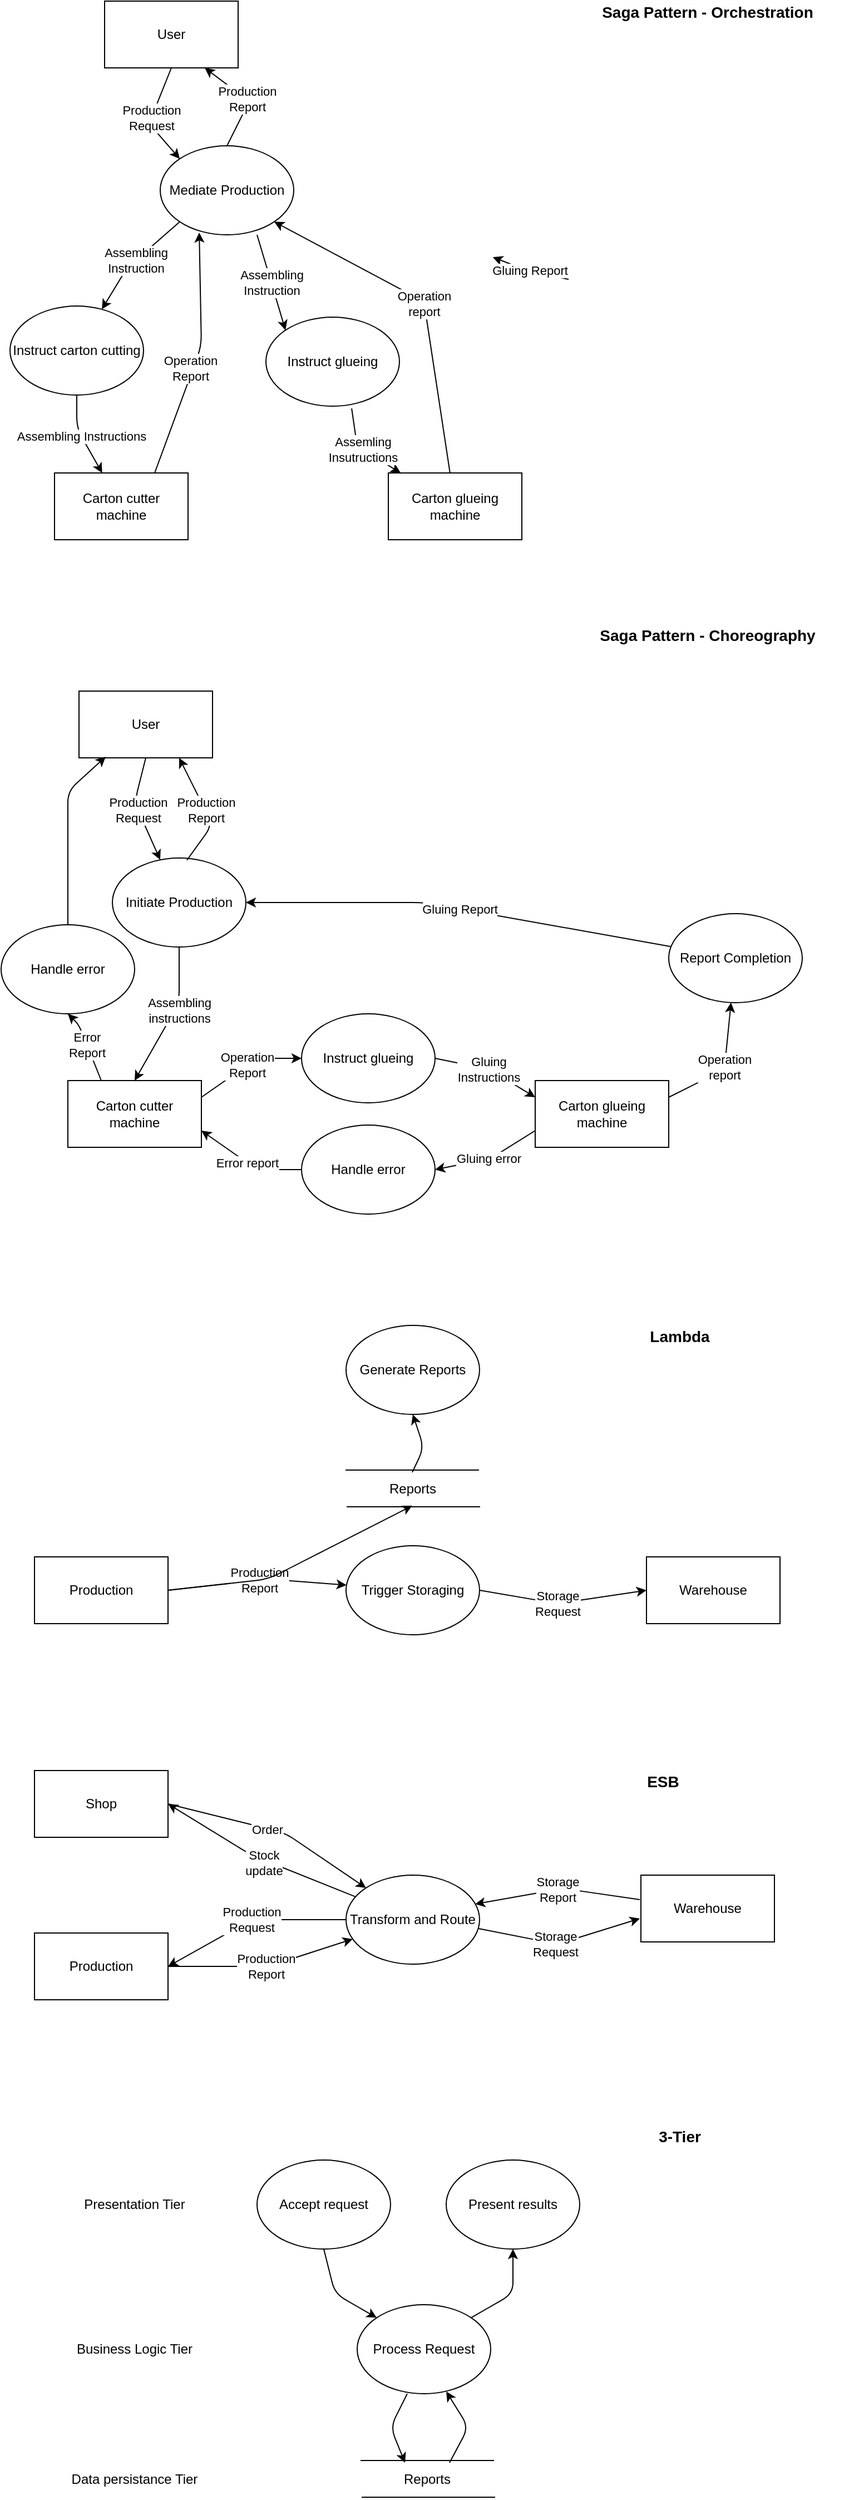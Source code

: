 <mxfile version="13.0.9" type="device"><diagram id="xONLU_mVPdhLbb5tN14y" name="Page-1"><mxGraphModel dx="1422" dy="713" grid="1" gridSize="10" guides="1" tooltips="1" connect="1" arrows="1" fold="1" page="1" pageScale="1" pageWidth="827" pageHeight="1169" math="0" shadow="0"><root><mxCell id="0"/><mxCell id="1" parent="0"/><mxCell id="xc-dXkd2hDHgftjmZG3K-1" value="Mediate Production" style="ellipse;whiteSpace=wrap;html=1;" vertex="1" parent="1"><mxGeometry x="173" y="170" width="120" height="80" as="geometry"/></mxCell><mxCell id="xc-dXkd2hDHgftjmZG3K-2" value="User" style="rounded=0;whiteSpace=wrap;html=1;" vertex="1" parent="1"><mxGeometry x="123" y="40" width="120" height="60" as="geometry"/></mxCell><mxCell id="xc-dXkd2hDHgftjmZG3K-12" value="Production &lt;br&gt;Request" style="endArrow=classic;html=1;exitX=0.5;exitY=1;exitDx=0;exitDy=0;entryX=0;entryY=0;entryDx=0;entryDy=0;" edge="1" parent="1" source="xc-dXkd2hDHgftjmZG3K-2" target="xc-dXkd2hDHgftjmZG3K-1"><mxGeometry width="50" height="50" relative="1" as="geometry"><mxPoint x="103" y="310" as="sourcePoint"/><mxPoint x="153" y="260" as="targetPoint"/><Array as="points"><mxPoint x="163" y="150"/></Array></mxGeometry></mxCell><mxCell id="xc-dXkd2hDHgftjmZG3K-14" value="Carton cutter machine" style="rounded=0;whiteSpace=wrap;html=1;" vertex="1" parent="1"><mxGeometry x="78" y="464" width="120" height="60" as="geometry"/></mxCell><mxCell id="xc-dXkd2hDHgftjmZG3K-15" value="Instruct carton cutting" style="ellipse;whiteSpace=wrap;html=1;" vertex="1" parent="1"><mxGeometry x="38" y="314" width="120" height="80" as="geometry"/></mxCell><mxCell id="xc-dXkd2hDHgftjmZG3K-16" value="Assembling&lt;br&gt;Instruction" style="endArrow=classic;html=1;exitX=0;exitY=1;exitDx=0;exitDy=0;" edge="1" parent="1" source="xc-dXkd2hDHgftjmZG3K-1" target="xc-dXkd2hDHgftjmZG3K-15"><mxGeometry width="50" height="50" relative="1" as="geometry"><mxPoint x="376" y="290" as="sourcePoint"/><mxPoint x="426" y="240" as="targetPoint"/><Array as="points"><mxPoint x="143" y="280"/></Array></mxGeometry></mxCell><mxCell id="xc-dXkd2hDHgftjmZG3K-17" value="Assembling Instructions" style="endArrow=classic;html=1;" edge="1" parent="1" source="xc-dXkd2hDHgftjmZG3K-15" target="xc-dXkd2hDHgftjmZG3K-14"><mxGeometry width="50" height="50" relative="1" as="geometry"><mxPoint x="278" y="514" as="sourcePoint"/><mxPoint x="328" y="464" as="targetPoint"/><Array as="points"><mxPoint x="98" y="424"/></Array></mxGeometry></mxCell><mxCell id="xc-dXkd2hDHgftjmZG3K-18" value="Instruct glueing" style="ellipse;whiteSpace=wrap;html=1;" vertex="1" parent="1"><mxGeometry x="268" y="324" width="120" height="80" as="geometry"/></mxCell><mxCell id="xc-dXkd2hDHgftjmZG3K-20" value="Assemling &lt;br&gt;Insutructions" style="endArrow=classic;html=1;exitX=0.642;exitY=1.025;exitDx=0;exitDy=0;exitPerimeter=0;" edge="1" parent="1" source="xc-dXkd2hDHgftjmZG3K-18" target="xc-dXkd2hDHgftjmZG3K-21"><mxGeometry width="50" height="50" relative="1" as="geometry"><mxPoint x="358" y="544" as="sourcePoint"/><mxPoint x="408" y="494" as="targetPoint"/><Array as="points"><mxPoint x="350" y="440"/></Array></mxGeometry></mxCell><mxCell id="xc-dXkd2hDHgftjmZG3K-21" value="Carton glueing machine" style="rounded=0;whiteSpace=wrap;html=1;" vertex="1" parent="1"><mxGeometry x="378" y="464" width="120" height="60" as="geometry"/></mxCell><mxCell id="xc-dXkd2hDHgftjmZG3K-27" value="Operation&lt;br&gt;report" style="endArrow=classic;html=1;entryX=1;entryY=1;entryDx=0;entryDy=0;" edge="1" parent="1" source="xc-dXkd2hDHgftjmZG3K-21" target="xc-dXkd2hDHgftjmZG3K-1"><mxGeometry width="50" height="50" relative="1" as="geometry"><mxPoint x="470" y="450" as="sourcePoint"/><mxPoint x="528.64" y="397.38" as="targetPoint"/><Array as="points"><mxPoint x="410" y="310"/></Array></mxGeometry></mxCell><mxCell id="xc-dXkd2hDHgftjmZG3K-28" value="Assembling&lt;br&gt;Instruction" style="endArrow=classic;html=1;exitX=0.725;exitY=1;exitDx=0;exitDy=0;exitPerimeter=0;entryX=0;entryY=0;entryDx=0;entryDy=0;" edge="1" parent="1" source="xc-dXkd2hDHgftjmZG3K-1" target="xc-dXkd2hDHgftjmZG3K-18"><mxGeometry width="50" height="50" relative="1" as="geometry"><mxPoint x="266" y="450" as="sourcePoint"/><mxPoint x="310" y="340" as="targetPoint"/><Array as="points"/></mxGeometry></mxCell><mxCell id="xc-dXkd2hDHgftjmZG3K-29" value="Gluing Report" style="endArrow=classic;html=1;" edge="1" parent="1" source="xc-dXkd2hDHgftjmZG3K-22"><mxGeometry width="50" height="50" relative="1" as="geometry"><mxPoint x="540" y="290" as="sourcePoint"/><mxPoint x="471.874" y="270.101" as="targetPoint"/><Array as="points"><mxPoint x="500" y="281"/></Array></mxGeometry></mxCell><mxCell id="xc-dXkd2hDHgftjmZG3K-33" value="Initiate Production" style="ellipse;whiteSpace=wrap;html=1;" vertex="1" parent="1"><mxGeometry x="130" y="810" width="120" height="80" as="geometry"/></mxCell><mxCell id="xc-dXkd2hDHgftjmZG3K-34" value="User" style="rounded=0;whiteSpace=wrap;html=1;" vertex="1" parent="1"><mxGeometry x="100" y="660" width="120" height="60" as="geometry"/></mxCell><mxCell id="xc-dXkd2hDHgftjmZG3K-37" value="Production &lt;br&gt;Request" style="endArrow=classic;html=1;exitX=0.5;exitY=1;exitDx=0;exitDy=0;" edge="1" parent="1" source="xc-dXkd2hDHgftjmZG3K-34" target="xc-dXkd2hDHgftjmZG3K-33"><mxGeometry width="50" height="50" relative="1" as="geometry"><mxPoint x="70" y="910" as="sourcePoint"/><mxPoint x="120" y="860" as="targetPoint"/><Array as="points"><mxPoint x="150" y="760"/></Array></mxGeometry></mxCell><mxCell id="xc-dXkd2hDHgftjmZG3K-38" value="Carton cutter machine" style="rounded=0;whiteSpace=wrap;html=1;" vertex="1" parent="1"><mxGeometry x="90" y="1010" width="120" height="60" as="geometry"/></mxCell><mxCell id="xc-dXkd2hDHgftjmZG3K-40" value="Assembling &lt;br&gt;instructions" style="endArrow=classic;html=1;exitX=0.5;exitY=1;exitDx=0;exitDy=0;entryX=0.5;entryY=0;entryDx=0;entryDy=0;" edge="1" parent="1" source="xc-dXkd2hDHgftjmZG3K-33" target="xc-dXkd2hDHgftjmZG3K-38"><mxGeometry x="-0.263" y="-10" width="50" height="50" relative="1" as="geometry"><mxPoint x="340" y="890" as="sourcePoint"/><mxPoint x="141.026" y="922.053" as="targetPoint"/><Array as="points"><mxPoint x="190" y="940"/></Array><mxPoint x="10" y="9" as="offset"/></mxGeometry></mxCell><mxCell id="xc-dXkd2hDHgftjmZG3K-42" value="Instruct glueing" style="ellipse;whiteSpace=wrap;html=1;" vertex="1" parent="1"><mxGeometry x="300" y="950" width="120" height="80" as="geometry"/></mxCell><mxCell id="xc-dXkd2hDHgftjmZG3K-43" value="Gluing &lt;br&gt;Instructions" style="endArrow=classic;html=1;exitX=1;exitY=0.5;exitDx=0;exitDy=0;entryX=0;entryY=0.25;entryDx=0;entryDy=0;" edge="1" parent="1" source="xc-dXkd2hDHgftjmZG3K-42" target="xc-dXkd2hDHgftjmZG3K-44"><mxGeometry width="50" height="50" relative="1" as="geometry"><mxPoint x="430" y="1140" as="sourcePoint"/><mxPoint x="519" y="1090" as="targetPoint"/><Array as="points"><mxPoint x="469" y="1000"/></Array></mxGeometry></mxCell><mxCell id="xc-dXkd2hDHgftjmZG3K-44" value="Carton glueing machine" style="rounded=0;whiteSpace=wrap;html=1;" vertex="1" parent="1"><mxGeometry x="510" y="1010" width="120" height="60" as="geometry"/></mxCell><mxCell id="xc-dXkd2hDHgftjmZG3K-45" value="Report Completion" style="ellipse;whiteSpace=wrap;html=1;" vertex="1" parent="1"><mxGeometry x="630" y="860" width="120" height="80" as="geometry"/></mxCell><mxCell id="xc-dXkd2hDHgftjmZG3K-48" value="Handle error" style="ellipse;whiteSpace=wrap;html=1;" vertex="1" parent="1"><mxGeometry x="30" y="870" width="120" height="80" as="geometry"/></mxCell><mxCell id="xc-dXkd2hDHgftjmZG3K-50" value="Operation&lt;br&gt;report" style="endArrow=classic;html=1;exitX=1;exitY=0.25;exitDx=0;exitDy=0;" edge="1" parent="1" source="xc-dXkd2hDHgftjmZG3K-44" target="xc-dXkd2hDHgftjmZG3K-45"><mxGeometry width="50" height="50" relative="1" as="geometry"><mxPoint x="710" y="1070" as="sourcePoint"/><mxPoint x="619" y="1000" as="targetPoint"/><Array as="points"><mxPoint x="680" y="1000"/></Array></mxGeometry></mxCell><mxCell id="xc-dXkd2hDHgftjmZG3K-51" value="Error&lt;br&gt;Report" style="endArrow=classic;html=1;exitX=0.25;exitY=0;exitDx=0;exitDy=0;entryX=0.5;entryY=1;entryDx=0;entryDy=0;" edge="1" parent="1" source="xc-dXkd2hDHgftjmZG3K-38" target="xc-dXkd2hDHgftjmZG3K-48"><mxGeometry width="50" height="50" relative="1" as="geometry"><mxPoint x="220" y="911.72" as="sourcePoint"/><mxPoint x="192.426" y="850.004" as="targetPoint"/><Array as="points"><mxPoint x="100" y="960"/></Array></mxGeometry></mxCell><mxCell id="xc-dXkd2hDHgftjmZG3K-52" value="Gluing Report" style="endArrow=classic;html=1;entryX=1;entryY=0.5;entryDx=0;entryDy=0;" edge="1" parent="1" source="xc-dXkd2hDHgftjmZG3K-45" target="xc-dXkd2hDHgftjmZG3K-33"><mxGeometry width="50" height="50" relative="1" as="geometry"><mxPoint x="639" y="890" as="sourcePoint"/><mxPoint x="350" y="881" as="targetPoint"/><Array as="points"><mxPoint x="410" y="850"/></Array></mxGeometry></mxCell><mxCell id="xc-dXkd2hDHgftjmZG3K-55" value="Operation&lt;br&gt;Report" style="endArrow=classic;html=1;entryX=0.292;entryY=0.975;entryDx=0;entryDy=0;exitX=0.75;exitY=0;exitDx=0;exitDy=0;entryPerimeter=0;" edge="1" parent="1" source="xc-dXkd2hDHgftjmZG3K-14" target="xc-dXkd2hDHgftjmZG3K-1"><mxGeometry x="-0.112" y="2" width="50" height="50" relative="1" as="geometry"><mxPoint x="270" y="590" as="sourcePoint"/><mxPoint x="320" y="540" as="targetPoint"/><Array as="points"><mxPoint x="210" y="350"/></Array><mxPoint as="offset"/></mxGeometry></mxCell><mxCell id="xc-dXkd2hDHgftjmZG3K-56" value="&lt;b&gt;&lt;font style=&quot;font-size: 14px&quot;&gt;Saga Pattern - Orchestration&lt;/font&gt;&lt;/b&gt;" style="text;html=1;strokeColor=none;fillColor=none;align=center;verticalAlign=middle;whiteSpace=wrap;rounded=0;" vertex="1" parent="1"><mxGeometry x="530" y="40" width="270" height="20" as="geometry"/></mxCell><mxCell id="xc-dXkd2hDHgftjmZG3K-57" value="&lt;b&gt;&lt;font style=&quot;font-size: 14px&quot;&gt;Saga Pattern - Choreography&lt;/font&gt;&lt;/b&gt;" style="text;html=1;strokeColor=none;fillColor=none;align=center;verticalAlign=middle;whiteSpace=wrap;rounded=0;" vertex="1" parent="1"><mxGeometry x="530" y="600" width="270" height="20" as="geometry"/></mxCell><mxCell id="xc-dXkd2hDHgftjmZG3K-58" value="Handle error" style="ellipse;whiteSpace=wrap;html=1;" vertex="1" parent="1"><mxGeometry x="300" y="1050" width="120" height="80" as="geometry"/></mxCell><mxCell id="xc-dXkd2hDHgftjmZG3K-59" value="Production&lt;br&gt;Report" style="endArrow=classic;html=1;exitX=0.558;exitY=0.025;exitDx=0;exitDy=0;exitPerimeter=0;entryX=0.75;entryY=1;entryDx=0;entryDy=0;" edge="1" parent="1" source="xc-dXkd2hDHgftjmZG3K-33" target="xc-dXkd2hDHgftjmZG3K-34"><mxGeometry width="50" height="50" relative="1" as="geometry"><mxPoint x="200" y="760" as="sourcePoint"/><mxPoint x="250" y="710" as="targetPoint"/><Array as="points"><mxPoint x="220" y="780"/></Array></mxGeometry></mxCell><mxCell id="xc-dXkd2hDHgftjmZG3K-60" value="Operation &lt;br&gt;Report" style="endArrow=classic;html=1;exitX=1;exitY=0.25;exitDx=0;exitDy=0;entryX=0;entryY=0.5;entryDx=0;entryDy=0;" edge="1" parent="1" source="xc-dXkd2hDHgftjmZG3K-38" target="xc-dXkd2hDHgftjmZG3K-42"><mxGeometry width="50" height="50" relative="1" as="geometry"><mxPoint x="110" y="1120" as="sourcePoint"/><mxPoint x="160" y="1070" as="targetPoint"/><Array as="points"><mxPoint x="260" y="990"/></Array></mxGeometry></mxCell><mxCell id="xc-dXkd2hDHgftjmZG3K-61" value="Gluing error" style="endArrow=classic;html=1;entryX=1;entryY=0.5;entryDx=0;entryDy=0;exitX=0;exitY=0.75;exitDx=0;exitDy=0;" edge="1" parent="1" source="xc-dXkd2hDHgftjmZG3K-44" target="xc-dXkd2hDHgftjmZG3K-58"><mxGeometry width="50" height="50" relative="1" as="geometry"><mxPoint x="730" y="1120" as="sourcePoint"/><mxPoint x="780" y="1070" as="targetPoint"/><Array as="points"><mxPoint x="470" y="1080"/></Array></mxGeometry></mxCell><mxCell id="xc-dXkd2hDHgftjmZG3K-63" value="Error report" style="endArrow=classic;html=1;entryX=1;entryY=0.75;entryDx=0;entryDy=0;exitX=0;exitY=0.5;exitDx=0;exitDy=0;" edge="1" parent="1" source="xc-dXkd2hDHgftjmZG3K-58" target="xc-dXkd2hDHgftjmZG3K-38"><mxGeometry width="50" height="50" relative="1" as="geometry"><mxPoint x="180" y="1160" as="sourcePoint"/><mxPoint x="230" y="1110" as="targetPoint"/><Array as="points"><mxPoint x="260" y="1090"/></Array></mxGeometry></mxCell><mxCell id="xc-dXkd2hDHgftjmZG3K-64" value="" style="endArrow=classic;html=1;exitX=0.5;exitY=0;exitDx=0;exitDy=0;entryX=0.2;entryY=0.983;entryDx=0;entryDy=0;entryPerimeter=0;" edge="1" parent="1" source="xc-dXkd2hDHgftjmZG3K-48" target="xc-dXkd2hDHgftjmZG3K-34"><mxGeometry width="50" height="50" relative="1" as="geometry"><mxPoint x="40" y="780" as="sourcePoint"/><mxPoint x="90" y="730" as="targetPoint"/><Array as="points"><mxPoint x="90" y="750"/></Array></mxGeometry></mxCell><mxCell id="xc-dXkd2hDHgftjmZG3K-66" value="Trigger Storaging" style="ellipse;whiteSpace=wrap;html=1;" vertex="1" parent="1"><mxGeometry x="340" y="1428" width="120" height="80" as="geometry"/></mxCell><mxCell id="xc-dXkd2hDHgftjmZG3K-67" value="Production" style="rounded=0;whiteSpace=wrap;html=1;" vertex="1" parent="1"><mxGeometry x="60" y="1438" width="120" height="60" as="geometry"/></mxCell><mxCell id="xc-dXkd2hDHgftjmZG3K-68" value="" style="endArrow=none;html=1;" edge="1" parent="1"><mxGeometry width="50" height="50" relative="1" as="geometry"><mxPoint x="339.5" y="1360" as="sourcePoint"/><mxPoint x="459.5" y="1360" as="targetPoint"/></mxGeometry></mxCell><mxCell id="xc-dXkd2hDHgftjmZG3K-69" value="" style="endArrow=none;html=1;" edge="1" parent="1"><mxGeometry width="50" height="50" relative="1" as="geometry"><mxPoint x="340.5" y="1393" as="sourcePoint"/><mxPoint x="460.5" y="1393" as="targetPoint"/></mxGeometry></mxCell><mxCell id="xc-dXkd2hDHgftjmZG3K-70" value="Production &lt;br&gt;Report" style="endArrow=classic;html=1;exitX=1;exitY=0.5;exitDx=0;exitDy=0;" edge="1" parent="1" source="xc-dXkd2hDHgftjmZG3K-67" target="xc-dXkd2hDHgftjmZG3K-66"><mxGeometry x="0.028" width="50" height="50" relative="1" as="geometry"><mxPoint x="80" y="1548" as="sourcePoint"/><mxPoint x="130" y="1498" as="targetPoint"/><Array as="points"><mxPoint x="270" y="1458"/></Array><mxPoint as="offset"/></mxGeometry></mxCell><mxCell id="xc-dXkd2hDHgftjmZG3K-71" value="Warehouse" style="rounded=0;whiteSpace=wrap;html=1;" vertex="1" parent="1"><mxGeometry x="610" y="1438" width="120" height="60" as="geometry"/></mxCell><mxCell id="xc-dXkd2hDHgftjmZG3K-72" value="Storage &lt;br&gt;Request" style="endArrow=classic;html=1;exitX=1;exitY=0.5;exitDx=0;exitDy=0;entryX=0;entryY=0.5;entryDx=0;entryDy=0;" edge="1" parent="1" source="xc-dXkd2hDHgftjmZG3K-66" target="xc-dXkd2hDHgftjmZG3K-71"><mxGeometry x="-0.065" width="50" height="50" relative="1" as="geometry"><mxPoint x="350" y="1506" as="sourcePoint"/><mxPoint x="151.026" y="1538.053" as="targetPoint"/><Array as="points"><mxPoint x="530" y="1480"/></Array><mxPoint as="offset"/></mxGeometry></mxCell><mxCell id="xc-dXkd2hDHgftjmZG3K-73" value="Generate Reports" style="ellipse;whiteSpace=wrap;html=1;" vertex="1" parent="1"><mxGeometry x="340" y="1230" width="120" height="80" as="geometry"/></mxCell><mxCell id="xc-dXkd2hDHgftjmZG3K-75" value="Reports" style="text;html=1;strokeColor=none;fillColor=none;align=center;verticalAlign=middle;whiteSpace=wrap;rounded=0;" vertex="1" parent="1"><mxGeometry x="359.5" y="1362" width="80" height="30" as="geometry"/></mxCell><mxCell id="xc-dXkd2hDHgftjmZG3K-76" value="" style="endArrow=classic;html=1;entryX=0.5;entryY=1;entryDx=0;entryDy=0;exitX=1;exitY=0.5;exitDx=0;exitDy=0;" edge="1" parent="1" source="xc-dXkd2hDHgftjmZG3K-67" target="xc-dXkd2hDHgftjmZG3K-75"><mxGeometry width="50" height="50" relative="1" as="geometry"><mxPoint x="388" y="1418" as="sourcePoint"/><mxPoint x="310" y="1378" as="targetPoint"/><Array as="points"><mxPoint x="270" y="1458"/></Array></mxGeometry></mxCell><mxCell id="xc-dXkd2hDHgftjmZG3K-79" value="" style="endArrow=classic;html=1;exitX=0.5;exitY=0;exitDx=0;exitDy=0;entryX=0.5;entryY=1;entryDx=0;entryDy=0;" edge="1" parent="1" source="xc-dXkd2hDHgftjmZG3K-75" target="xc-dXkd2hDHgftjmZG3K-73"><mxGeometry width="50" height="50" relative="1" as="geometry"><mxPoint x="520" y="1310" as="sourcePoint"/><mxPoint x="570" y="1260" as="targetPoint"/><Array as="points"><mxPoint x="410" y="1340"/></Array></mxGeometry></mxCell><mxCell id="xc-dXkd2hDHgftjmZG3K-80" value="&lt;font style=&quot;font-size: 14px&quot;&gt;&lt;b&gt;Lambda&lt;/b&gt;&lt;/font&gt;" style="text;html=1;strokeColor=none;fillColor=none;align=center;verticalAlign=middle;whiteSpace=wrap;rounded=0;" vertex="1" parent="1"><mxGeometry x="620" y="1230" width="40" height="20" as="geometry"/></mxCell><mxCell id="xc-dXkd2hDHgftjmZG3K-81" value="Production&lt;br&gt;Report" style="endArrow=classic;html=1;exitX=0.5;exitY=0;exitDx=0;exitDy=0;entryX=0.75;entryY=1;entryDx=0;entryDy=0;" edge="1" parent="1" source="xc-dXkd2hDHgftjmZG3K-1" target="xc-dXkd2hDHgftjmZG3K-2"><mxGeometry width="50" height="50" relative="1" as="geometry"><mxPoint x="609.96" y="382" as="sourcePoint"/><mxPoint x="543" y="240" as="targetPoint"/><Array as="points"><mxPoint x="253" y="130"/></Array></mxGeometry></mxCell><mxCell id="xc-dXkd2hDHgftjmZG3K-82" value="Transform and Route" style="ellipse;whiteSpace=wrap;html=1;" vertex="1" parent="1"><mxGeometry x="340" y="1724" width="120" height="80" as="geometry"/></mxCell><mxCell id="xc-dXkd2hDHgftjmZG3K-83" value="Production" style="rounded=0;whiteSpace=wrap;html=1;" vertex="1" parent="1"><mxGeometry x="60" y="1776" width="120" height="60" as="geometry"/></mxCell><mxCell id="xc-dXkd2hDHgftjmZG3K-86" value="Production &lt;br&gt;Report" style="endArrow=classic;html=1;exitX=1;exitY=0.5;exitDx=0;exitDy=0;" edge="1" parent="1" source="xc-dXkd2hDHgftjmZG3K-83" target="xc-dXkd2hDHgftjmZG3K-82"><mxGeometry x="0.028" width="50" height="50" relative="1" as="geometry"><mxPoint x="80" y="1844" as="sourcePoint"/><mxPoint x="130" y="1794" as="targetPoint"/><Array as="points"><mxPoint x="270" y="1806"/></Array><mxPoint as="offset"/></mxGeometry></mxCell><mxCell id="xc-dXkd2hDHgftjmZG3K-87" value="Warehouse" style="rounded=0;whiteSpace=wrap;html=1;" vertex="1" parent="1"><mxGeometry x="605" y="1724" width="120" height="60" as="geometry"/></mxCell><mxCell id="xc-dXkd2hDHgftjmZG3K-88" value="Storage &lt;br&gt;Request" style="endArrow=classic;html=1;exitX=0.992;exitY=0.6;exitDx=0;exitDy=0;entryX=-0.008;entryY=0.65;entryDx=0;entryDy=0;exitPerimeter=0;entryPerimeter=0;" edge="1" parent="1" source="xc-dXkd2hDHgftjmZG3K-82" target="xc-dXkd2hDHgftjmZG3K-87"><mxGeometry x="-0.065" width="50" height="50" relative="1" as="geometry"><mxPoint x="350" y="1802" as="sourcePoint"/><mxPoint x="151.026" y="1834.053" as="targetPoint"/><Array as="points"><mxPoint x="530" y="1786"/></Array><mxPoint as="offset"/></mxGeometry></mxCell><mxCell id="xc-dXkd2hDHgftjmZG3K-93" value="&lt;font style=&quot;font-size: 14px&quot;&gt;&lt;b&gt;ESB&lt;/b&gt;&lt;/font&gt;" style="text;html=1;strokeColor=none;fillColor=none;align=center;verticalAlign=middle;whiteSpace=wrap;rounded=0;" vertex="1" parent="1"><mxGeometry x="605" y="1630" width="40" height="20" as="geometry"/></mxCell><mxCell id="xc-dXkd2hDHgftjmZG3K-94" value="Shop" style="rounded=0;whiteSpace=wrap;html=1;" vertex="1" parent="1"><mxGeometry x="60" y="1630" width="120" height="60" as="geometry"/></mxCell><mxCell id="xc-dXkd2hDHgftjmZG3K-95" value="" style="endArrow=classic;html=1;exitX=1;exitY=0.5;exitDx=0;exitDy=0;" edge="1" parent="1" source="xc-dXkd2hDHgftjmZG3K-94" target="xc-dXkd2hDHgftjmZG3K-82"><mxGeometry width="50" height="50" relative="1" as="geometry"><mxPoint x="245" y="1646" as="sourcePoint"/><mxPoint x="295" y="1596" as="targetPoint"/><Array as="points"><mxPoint x="285" y="1686"/></Array></mxGeometry></mxCell><mxCell id="xc-dXkd2hDHgftjmZG3K-97" value="Order" style="edgeLabel;html=1;align=center;verticalAlign=middle;resizable=0;points=[];" vertex="1" connectable="0" parent="xc-dXkd2hDHgftjmZG3K-95"><mxGeometry x="-0.064" y="-1" relative="1" as="geometry"><mxPoint as="offset"/></mxGeometry></mxCell><mxCell id="xc-dXkd2hDHgftjmZG3K-98" value="" style="endArrow=classic;html=1;entryX=1;entryY=0.5;entryDx=0;entryDy=0;" edge="1" parent="1" source="xc-dXkd2hDHgftjmZG3K-82" target="xc-dXkd2hDHgftjmZG3K-94"><mxGeometry width="50" height="50" relative="1" as="geometry"><mxPoint x="375" y="1606" as="sourcePoint"/><mxPoint x="425" y="1556" as="targetPoint"/><Array as="points"><mxPoint x="255" y="1706"/></Array></mxGeometry></mxCell><mxCell id="xc-dXkd2hDHgftjmZG3K-99" value="Stock &lt;br&gt;update" style="edgeLabel;html=1;align=center;verticalAlign=middle;resizable=0;points=[];" vertex="1" connectable="0" parent="xc-dXkd2hDHgftjmZG3K-98"><mxGeometry x="-0.068" y="2" relative="1" as="geometry"><mxPoint as="offset"/></mxGeometry></mxCell><mxCell id="xc-dXkd2hDHgftjmZG3K-100" value="Production&lt;br&gt;Request" style="endArrow=classic;html=1;exitX=0;exitY=0.5;exitDx=0;exitDy=0;entryX=1;entryY=0.5;entryDx=0;entryDy=0;" edge="1" parent="1" source="xc-dXkd2hDHgftjmZG3K-82" target="xc-dXkd2hDHgftjmZG3K-83"><mxGeometry width="50" height="50" relative="1" as="geometry"><mxPoint x="385" y="1626" as="sourcePoint"/><mxPoint x="435" y="1576" as="targetPoint"/><Array as="points"><mxPoint x="255" y="1764"/></Array></mxGeometry></mxCell><mxCell id="xc-dXkd2hDHgftjmZG3K-101" value="Storage&lt;br&gt;Report" style="endArrow=classic;html=1;entryX=0.967;entryY=0.325;entryDx=0;entryDy=0;exitX=-0.008;exitY=0.367;exitDx=0;exitDy=0;entryPerimeter=0;exitPerimeter=0;" edge="1" parent="1" source="xc-dXkd2hDHgftjmZG3K-87" target="xc-dXkd2hDHgftjmZG3K-82"><mxGeometry width="50" height="50" relative="1" as="geometry"><mxPoint x="605" y="1756" as="sourcePoint"/><mxPoint x="555" y="1666" as="targetPoint"/><Array as="points"><mxPoint x="535" y="1736"/></Array></mxGeometry></mxCell><mxCell id="xc-dXkd2hDHgftjmZG3K-105" value="" style="endArrow=none;html=1;" edge="1" parent="1"><mxGeometry width="50" height="50" relative="1" as="geometry"><mxPoint x="353" y="2250" as="sourcePoint"/><mxPoint x="473" y="2250" as="targetPoint"/></mxGeometry></mxCell><mxCell id="xc-dXkd2hDHgftjmZG3K-106" value="" style="endArrow=none;html=1;" edge="1" parent="1"><mxGeometry width="50" height="50" relative="1" as="geometry"><mxPoint x="354" y="2283" as="sourcePoint"/><mxPoint x="474" y="2283" as="targetPoint"/></mxGeometry></mxCell><mxCell id="xc-dXkd2hDHgftjmZG3K-107" value="Reports" style="text;html=1;strokeColor=none;fillColor=none;align=center;verticalAlign=middle;whiteSpace=wrap;rounded=0;" vertex="1" parent="1"><mxGeometry x="373" y="2252" width="80" height="30" as="geometry"/></mxCell><mxCell id="xc-dXkd2hDHgftjmZG3K-108" value="Accept request" style="ellipse;whiteSpace=wrap;html=1;" vertex="1" parent="1"><mxGeometry x="260" y="1980" width="120" height="80" as="geometry"/></mxCell><mxCell id="xc-dXkd2hDHgftjmZG3K-109" value="Present results" style="ellipse;whiteSpace=wrap;html=1;" vertex="1" parent="1"><mxGeometry x="430" y="1980" width="120" height="80" as="geometry"/></mxCell><mxCell id="xc-dXkd2hDHgftjmZG3K-110" value="Process Request" style="ellipse;whiteSpace=wrap;html=1;" vertex="1" parent="1"><mxGeometry x="350" y="2110" width="120" height="80" as="geometry"/></mxCell><mxCell id="xc-dXkd2hDHgftjmZG3K-111" value="" style="endArrow=classic;html=1;exitX=0.375;exitY=1;exitDx=0;exitDy=0;exitPerimeter=0;entryX=0.25;entryY=0;entryDx=0;entryDy=0;" edge="1" parent="1" source="xc-dXkd2hDHgftjmZG3K-110" target="xc-dXkd2hDHgftjmZG3K-107"><mxGeometry width="50" height="50" relative="1" as="geometry"><mxPoint x="90" y="2200" as="sourcePoint"/><mxPoint x="140" y="2150" as="targetPoint"/><Array as="points"><mxPoint x="380" y="2220"/></Array></mxGeometry></mxCell><mxCell id="xc-dXkd2hDHgftjmZG3K-112" value="" style="endArrow=classic;html=1;exitX=0.75;exitY=0;exitDx=0;exitDy=0;entryX=0.667;entryY=0.975;entryDx=0;entryDy=0;entryPerimeter=0;" edge="1" parent="1" source="xc-dXkd2hDHgftjmZG3K-107" target="xc-dXkd2hDHgftjmZG3K-110"><mxGeometry width="50" height="50" relative="1" as="geometry"><mxPoint x="520" y="2250" as="sourcePoint"/><mxPoint x="570" y="2200" as="targetPoint"/><Array as="points"><mxPoint x="450" y="2220"/></Array></mxGeometry></mxCell><mxCell id="xc-dXkd2hDHgftjmZG3K-113" value="" style="endArrow=classic;html=1;entryX=0;entryY=0;entryDx=0;entryDy=0;exitX=0.5;exitY=1;exitDx=0;exitDy=0;" edge="1" parent="1" source="xc-dXkd2hDHgftjmZG3K-108" target="xc-dXkd2hDHgftjmZG3K-110"><mxGeometry width="50" height="50" relative="1" as="geometry"><mxPoint x="210" y="2160" as="sourcePoint"/><mxPoint x="260" y="2110" as="targetPoint"/><Array as="points"><mxPoint x="330" y="2100"/></Array></mxGeometry></mxCell><mxCell id="xc-dXkd2hDHgftjmZG3K-114" value="" style="endArrow=classic;html=1;exitX=1;exitY=0;exitDx=0;exitDy=0;entryX=0.5;entryY=1;entryDx=0;entryDy=0;" edge="1" parent="1" source="xc-dXkd2hDHgftjmZG3K-110" target="xc-dXkd2hDHgftjmZG3K-109"><mxGeometry width="50" height="50" relative="1" as="geometry"><mxPoint x="520" y="2150" as="sourcePoint"/><mxPoint x="570" y="2100" as="targetPoint"/><Array as="points"><mxPoint x="490" y="2100"/></Array></mxGeometry></mxCell><mxCell id="xc-dXkd2hDHgftjmZG3K-115" value="Data persistance Tier" style="text;html=1;strokeColor=none;fillColor=none;align=center;verticalAlign=middle;whiteSpace=wrap;rounded=0;" vertex="1" parent="1"><mxGeometry x="90" y="2258" width="120" height="18" as="geometry"/></mxCell><mxCell id="xc-dXkd2hDHgftjmZG3K-116" value="Business Logic Tier" style="text;html=1;strokeColor=none;fillColor=none;align=center;verticalAlign=middle;whiteSpace=wrap;rounded=0;" vertex="1" parent="1"><mxGeometry x="90" y="2141" width="120" height="18" as="geometry"/></mxCell><mxCell id="xc-dXkd2hDHgftjmZG3K-117" value="Presentation Tier" style="text;html=1;strokeColor=none;fillColor=none;align=center;verticalAlign=middle;whiteSpace=wrap;rounded=0;" vertex="1" parent="1"><mxGeometry x="90" y="2011" width="120" height="18" as="geometry"/></mxCell><mxCell id="xc-dXkd2hDHgftjmZG3K-118" value="&lt;b&gt;&lt;font style=&quot;font-size: 14px&quot;&gt;3-Tier&lt;/font&gt;&lt;/b&gt;" style="text;html=1;strokeColor=none;fillColor=none;align=center;verticalAlign=middle;whiteSpace=wrap;rounded=0;" vertex="1" parent="1"><mxGeometry x="580" y="1950" width="120" height="18" as="geometry"/></mxCell></root></mxGraphModel></diagram></mxfile>